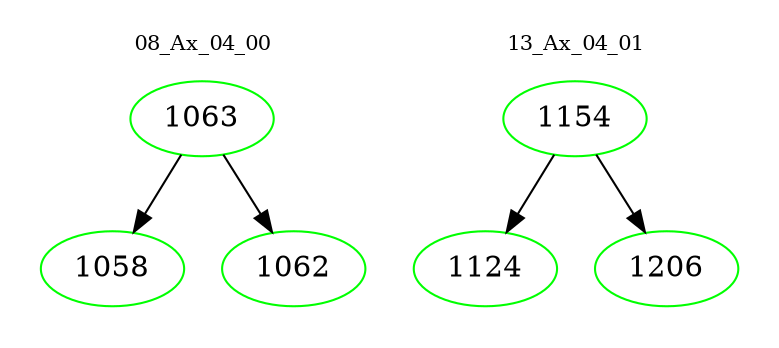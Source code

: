 digraph{
subgraph cluster_0 {
color = white
label = "08_Ax_04_00";
fontsize=10;
T0_1063 [label="1063", color="green"]
T0_1063 -> T0_1058 [color="black"]
T0_1058 [label="1058", color="green"]
T0_1063 -> T0_1062 [color="black"]
T0_1062 [label="1062", color="green"]
}
subgraph cluster_1 {
color = white
label = "13_Ax_04_01";
fontsize=10;
T1_1154 [label="1154", color="green"]
T1_1154 -> T1_1124 [color="black"]
T1_1124 [label="1124", color="green"]
T1_1154 -> T1_1206 [color="black"]
T1_1206 [label="1206", color="green"]
}
}
